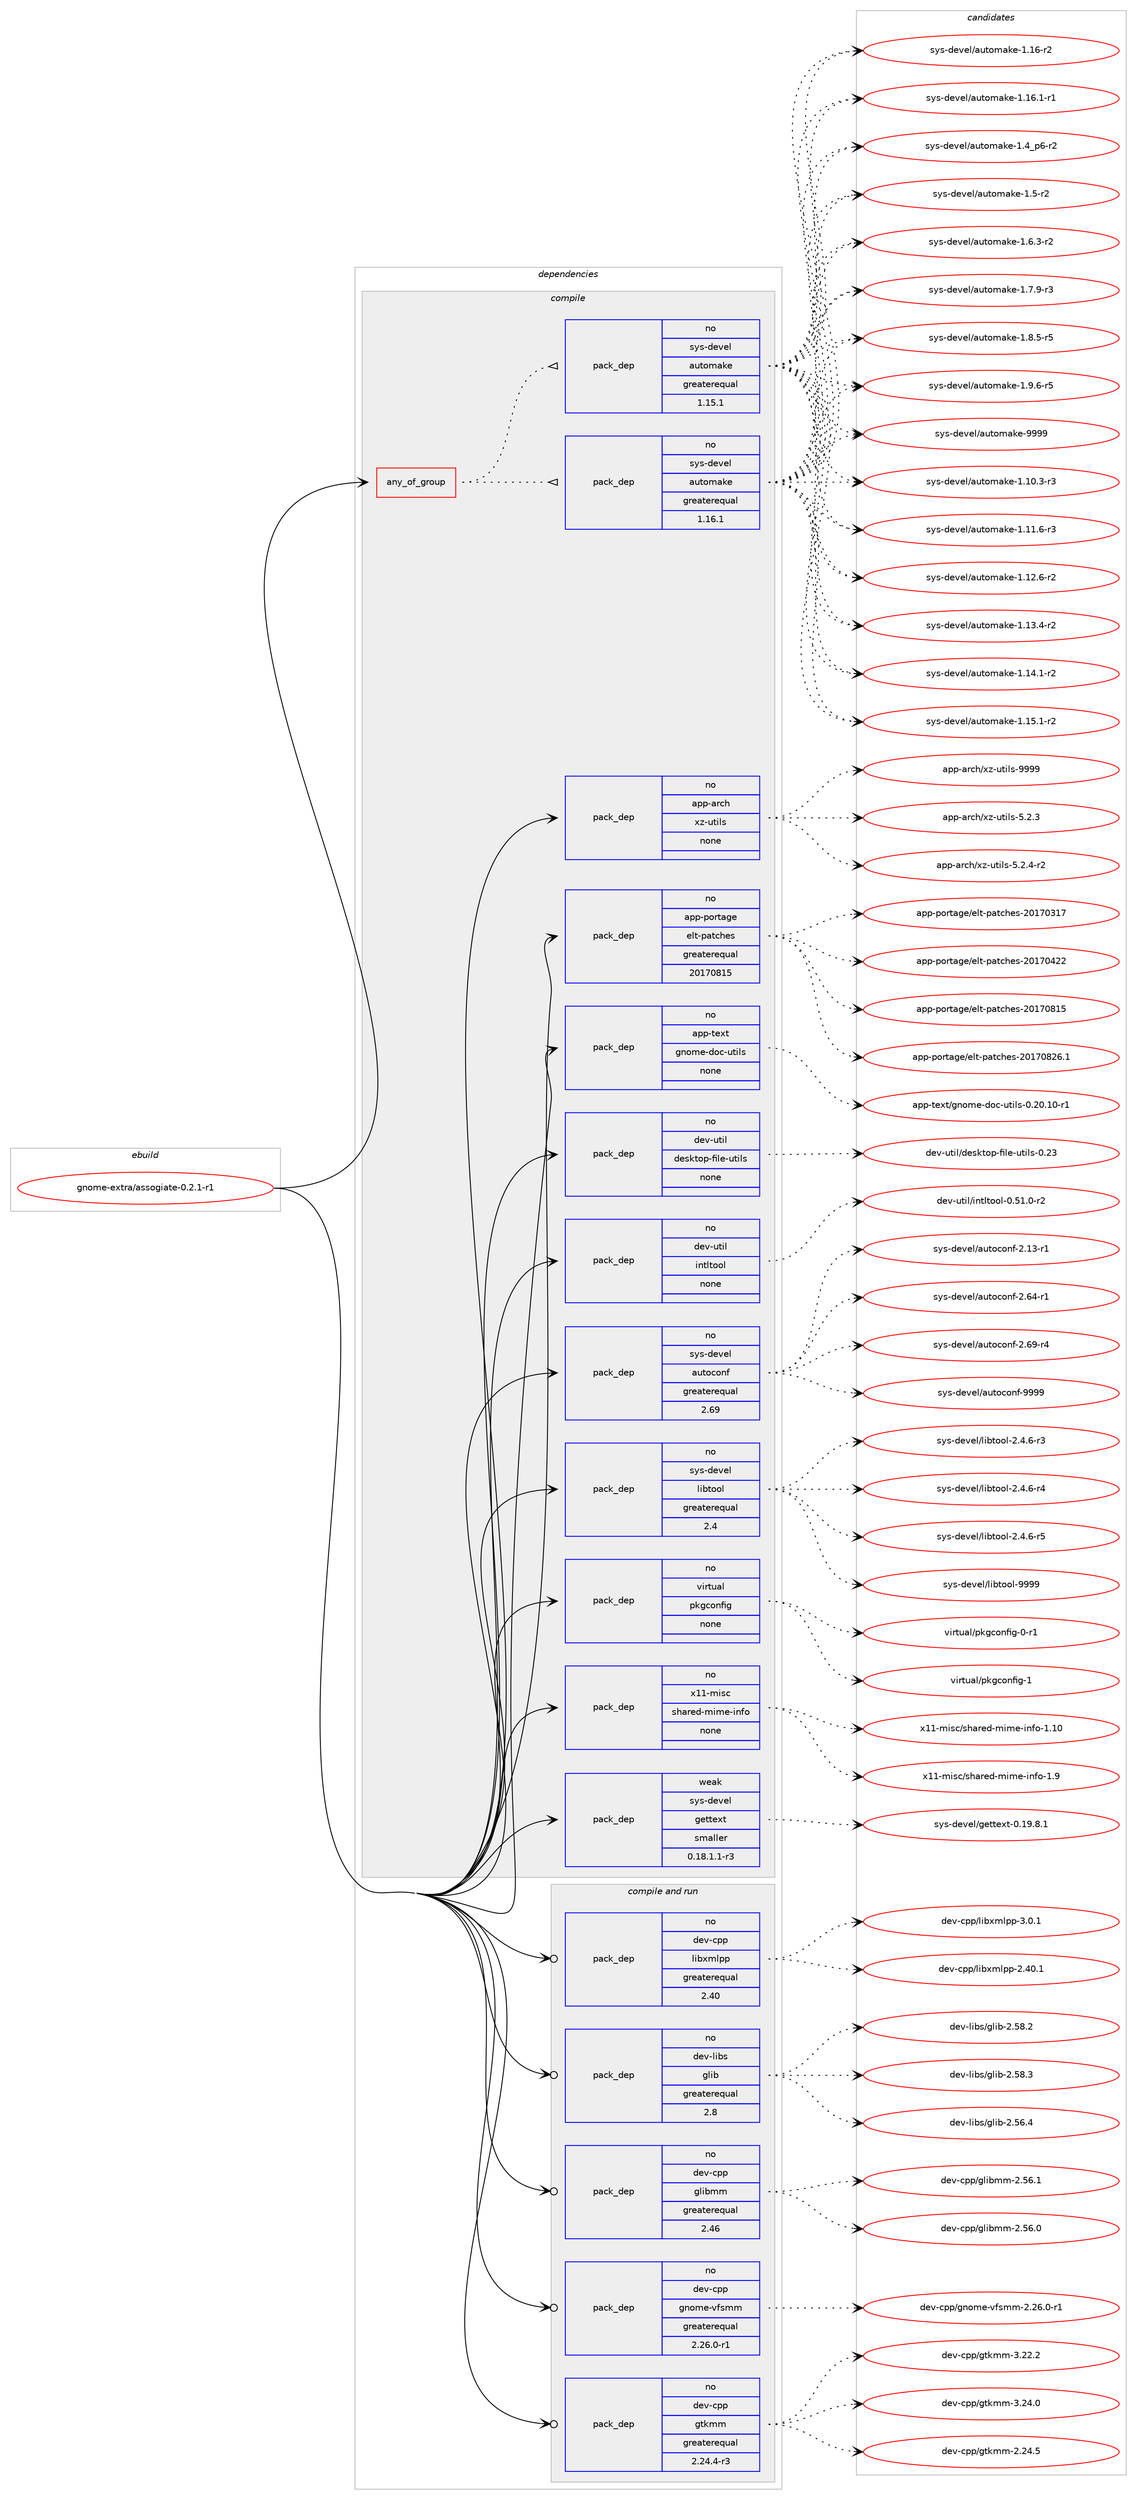 digraph prolog {

# *************
# Graph options
# *************

newrank=true;
concentrate=true;
compound=true;
graph [rankdir=LR,fontname=Helvetica,fontsize=10,ranksep=1.5];#, ranksep=2.5, nodesep=0.2];
edge  [arrowhead=vee];
node  [fontname=Helvetica,fontsize=10];

# **********
# The ebuild
# **********

subgraph cluster_leftcol {
color=gray;
rank=same;
label=<<i>ebuild</i>>;
id [label="gnome-extra/assogiate-0.2.1-r1", color=red, width=4, href="../gnome-extra/assogiate-0.2.1-r1.svg"];
}

# ****************
# The dependencies
# ****************

subgraph cluster_midcol {
color=gray;
label=<<i>dependencies</i>>;
subgraph cluster_compile {
fillcolor="#eeeeee";
style=filled;
label=<<i>compile</i>>;
subgraph any23561 {
dependency1564986 [label=<<TABLE BORDER="0" CELLBORDER="1" CELLSPACING="0" CELLPADDING="4"><TR><TD CELLPADDING="10">any_of_group</TD></TR></TABLE>>, shape=none, color=red];subgraph pack1113081 {
dependency1564987 [label=<<TABLE BORDER="0" CELLBORDER="1" CELLSPACING="0" CELLPADDING="4" WIDTH="220"><TR><TD ROWSPAN="6" CELLPADDING="30">pack_dep</TD></TR><TR><TD WIDTH="110">no</TD></TR><TR><TD>sys-devel</TD></TR><TR><TD>automake</TD></TR><TR><TD>greaterequal</TD></TR><TR><TD>1.16.1</TD></TR></TABLE>>, shape=none, color=blue];
}
dependency1564986:e -> dependency1564987:w [weight=20,style="dotted",arrowhead="oinv"];
subgraph pack1113082 {
dependency1564988 [label=<<TABLE BORDER="0" CELLBORDER="1" CELLSPACING="0" CELLPADDING="4" WIDTH="220"><TR><TD ROWSPAN="6" CELLPADDING="30">pack_dep</TD></TR><TR><TD WIDTH="110">no</TD></TR><TR><TD>sys-devel</TD></TR><TR><TD>automake</TD></TR><TR><TD>greaterequal</TD></TR><TR><TD>1.15.1</TD></TR></TABLE>>, shape=none, color=blue];
}
dependency1564986:e -> dependency1564988:w [weight=20,style="dotted",arrowhead="oinv"];
}
id:e -> dependency1564986:w [weight=20,style="solid",arrowhead="vee"];
subgraph pack1113083 {
dependency1564989 [label=<<TABLE BORDER="0" CELLBORDER="1" CELLSPACING="0" CELLPADDING="4" WIDTH="220"><TR><TD ROWSPAN="6" CELLPADDING="30">pack_dep</TD></TR><TR><TD WIDTH="110">no</TD></TR><TR><TD>app-arch</TD></TR><TR><TD>xz-utils</TD></TR><TR><TD>none</TD></TR><TR><TD></TD></TR></TABLE>>, shape=none, color=blue];
}
id:e -> dependency1564989:w [weight=20,style="solid",arrowhead="vee"];
subgraph pack1113084 {
dependency1564990 [label=<<TABLE BORDER="0" CELLBORDER="1" CELLSPACING="0" CELLPADDING="4" WIDTH="220"><TR><TD ROWSPAN="6" CELLPADDING="30">pack_dep</TD></TR><TR><TD WIDTH="110">no</TD></TR><TR><TD>app-portage</TD></TR><TR><TD>elt-patches</TD></TR><TR><TD>greaterequal</TD></TR><TR><TD>20170815</TD></TR></TABLE>>, shape=none, color=blue];
}
id:e -> dependency1564990:w [weight=20,style="solid",arrowhead="vee"];
subgraph pack1113085 {
dependency1564991 [label=<<TABLE BORDER="0" CELLBORDER="1" CELLSPACING="0" CELLPADDING="4" WIDTH="220"><TR><TD ROWSPAN="6" CELLPADDING="30">pack_dep</TD></TR><TR><TD WIDTH="110">no</TD></TR><TR><TD>app-text</TD></TR><TR><TD>gnome-doc-utils</TD></TR><TR><TD>none</TD></TR><TR><TD></TD></TR></TABLE>>, shape=none, color=blue];
}
id:e -> dependency1564991:w [weight=20,style="solid",arrowhead="vee"];
subgraph pack1113086 {
dependency1564992 [label=<<TABLE BORDER="0" CELLBORDER="1" CELLSPACING="0" CELLPADDING="4" WIDTH="220"><TR><TD ROWSPAN="6" CELLPADDING="30">pack_dep</TD></TR><TR><TD WIDTH="110">no</TD></TR><TR><TD>dev-util</TD></TR><TR><TD>desktop-file-utils</TD></TR><TR><TD>none</TD></TR><TR><TD></TD></TR></TABLE>>, shape=none, color=blue];
}
id:e -> dependency1564992:w [weight=20,style="solid",arrowhead="vee"];
subgraph pack1113087 {
dependency1564993 [label=<<TABLE BORDER="0" CELLBORDER="1" CELLSPACING="0" CELLPADDING="4" WIDTH="220"><TR><TD ROWSPAN="6" CELLPADDING="30">pack_dep</TD></TR><TR><TD WIDTH="110">no</TD></TR><TR><TD>dev-util</TD></TR><TR><TD>intltool</TD></TR><TR><TD>none</TD></TR><TR><TD></TD></TR></TABLE>>, shape=none, color=blue];
}
id:e -> dependency1564993:w [weight=20,style="solid",arrowhead="vee"];
subgraph pack1113088 {
dependency1564994 [label=<<TABLE BORDER="0" CELLBORDER="1" CELLSPACING="0" CELLPADDING="4" WIDTH="220"><TR><TD ROWSPAN="6" CELLPADDING="30">pack_dep</TD></TR><TR><TD WIDTH="110">no</TD></TR><TR><TD>sys-devel</TD></TR><TR><TD>autoconf</TD></TR><TR><TD>greaterequal</TD></TR><TR><TD>2.69</TD></TR></TABLE>>, shape=none, color=blue];
}
id:e -> dependency1564994:w [weight=20,style="solid",arrowhead="vee"];
subgraph pack1113089 {
dependency1564995 [label=<<TABLE BORDER="0" CELLBORDER="1" CELLSPACING="0" CELLPADDING="4" WIDTH="220"><TR><TD ROWSPAN="6" CELLPADDING="30">pack_dep</TD></TR><TR><TD WIDTH="110">no</TD></TR><TR><TD>sys-devel</TD></TR><TR><TD>libtool</TD></TR><TR><TD>greaterequal</TD></TR><TR><TD>2.4</TD></TR></TABLE>>, shape=none, color=blue];
}
id:e -> dependency1564995:w [weight=20,style="solid",arrowhead="vee"];
subgraph pack1113090 {
dependency1564996 [label=<<TABLE BORDER="0" CELLBORDER="1" CELLSPACING="0" CELLPADDING="4" WIDTH="220"><TR><TD ROWSPAN="6" CELLPADDING="30">pack_dep</TD></TR><TR><TD WIDTH="110">no</TD></TR><TR><TD>virtual</TD></TR><TR><TD>pkgconfig</TD></TR><TR><TD>none</TD></TR><TR><TD></TD></TR></TABLE>>, shape=none, color=blue];
}
id:e -> dependency1564996:w [weight=20,style="solid",arrowhead="vee"];
subgraph pack1113091 {
dependency1564997 [label=<<TABLE BORDER="0" CELLBORDER="1" CELLSPACING="0" CELLPADDING="4" WIDTH="220"><TR><TD ROWSPAN="6" CELLPADDING="30">pack_dep</TD></TR><TR><TD WIDTH="110">no</TD></TR><TR><TD>x11-misc</TD></TR><TR><TD>shared-mime-info</TD></TR><TR><TD>none</TD></TR><TR><TD></TD></TR></TABLE>>, shape=none, color=blue];
}
id:e -> dependency1564997:w [weight=20,style="solid",arrowhead="vee"];
subgraph pack1113092 {
dependency1564998 [label=<<TABLE BORDER="0" CELLBORDER="1" CELLSPACING="0" CELLPADDING="4" WIDTH="220"><TR><TD ROWSPAN="6" CELLPADDING="30">pack_dep</TD></TR><TR><TD WIDTH="110">weak</TD></TR><TR><TD>sys-devel</TD></TR><TR><TD>gettext</TD></TR><TR><TD>smaller</TD></TR><TR><TD>0.18.1.1-r3</TD></TR></TABLE>>, shape=none, color=blue];
}
id:e -> dependency1564998:w [weight=20,style="solid",arrowhead="vee"];
}
subgraph cluster_compileandrun {
fillcolor="#eeeeee";
style=filled;
label=<<i>compile and run</i>>;
subgraph pack1113093 {
dependency1564999 [label=<<TABLE BORDER="0" CELLBORDER="1" CELLSPACING="0" CELLPADDING="4" WIDTH="220"><TR><TD ROWSPAN="6" CELLPADDING="30">pack_dep</TD></TR><TR><TD WIDTH="110">no</TD></TR><TR><TD>dev-cpp</TD></TR><TR><TD>glibmm</TD></TR><TR><TD>greaterequal</TD></TR><TR><TD>2.46</TD></TR></TABLE>>, shape=none, color=blue];
}
id:e -> dependency1564999:w [weight=20,style="solid",arrowhead="odotvee"];
subgraph pack1113094 {
dependency1565000 [label=<<TABLE BORDER="0" CELLBORDER="1" CELLSPACING="0" CELLPADDING="4" WIDTH="220"><TR><TD ROWSPAN="6" CELLPADDING="30">pack_dep</TD></TR><TR><TD WIDTH="110">no</TD></TR><TR><TD>dev-cpp</TD></TR><TR><TD>gnome-vfsmm</TD></TR><TR><TD>greaterequal</TD></TR><TR><TD>2.26.0-r1</TD></TR></TABLE>>, shape=none, color=blue];
}
id:e -> dependency1565000:w [weight=20,style="solid",arrowhead="odotvee"];
subgraph pack1113095 {
dependency1565001 [label=<<TABLE BORDER="0" CELLBORDER="1" CELLSPACING="0" CELLPADDING="4" WIDTH="220"><TR><TD ROWSPAN="6" CELLPADDING="30">pack_dep</TD></TR><TR><TD WIDTH="110">no</TD></TR><TR><TD>dev-cpp</TD></TR><TR><TD>gtkmm</TD></TR><TR><TD>greaterequal</TD></TR><TR><TD>2.24.4-r3</TD></TR></TABLE>>, shape=none, color=blue];
}
id:e -> dependency1565001:w [weight=20,style="solid",arrowhead="odotvee"];
subgraph pack1113096 {
dependency1565002 [label=<<TABLE BORDER="0" CELLBORDER="1" CELLSPACING="0" CELLPADDING="4" WIDTH="220"><TR><TD ROWSPAN="6" CELLPADDING="30">pack_dep</TD></TR><TR><TD WIDTH="110">no</TD></TR><TR><TD>dev-cpp</TD></TR><TR><TD>libxmlpp</TD></TR><TR><TD>greaterequal</TD></TR><TR><TD>2.40</TD></TR></TABLE>>, shape=none, color=blue];
}
id:e -> dependency1565002:w [weight=20,style="solid",arrowhead="odotvee"];
subgraph pack1113097 {
dependency1565003 [label=<<TABLE BORDER="0" CELLBORDER="1" CELLSPACING="0" CELLPADDING="4" WIDTH="220"><TR><TD ROWSPAN="6" CELLPADDING="30">pack_dep</TD></TR><TR><TD WIDTH="110">no</TD></TR><TR><TD>dev-libs</TD></TR><TR><TD>glib</TD></TR><TR><TD>greaterequal</TD></TR><TR><TD>2.8</TD></TR></TABLE>>, shape=none, color=blue];
}
id:e -> dependency1565003:w [weight=20,style="solid",arrowhead="odotvee"];
}
subgraph cluster_run {
fillcolor="#eeeeee";
style=filled;
label=<<i>run</i>>;
}
}

# **************
# The candidates
# **************

subgraph cluster_choices {
rank=same;
color=gray;
label=<<i>candidates</i>>;

subgraph choice1113081 {
color=black;
nodesep=1;
choice11512111545100101118101108479711711611110997107101454946494846514511451 [label="sys-devel/automake-1.10.3-r3", color=red, width=4,href="../sys-devel/automake-1.10.3-r3.svg"];
choice11512111545100101118101108479711711611110997107101454946494946544511451 [label="sys-devel/automake-1.11.6-r3", color=red, width=4,href="../sys-devel/automake-1.11.6-r3.svg"];
choice11512111545100101118101108479711711611110997107101454946495046544511450 [label="sys-devel/automake-1.12.6-r2", color=red, width=4,href="../sys-devel/automake-1.12.6-r2.svg"];
choice11512111545100101118101108479711711611110997107101454946495146524511450 [label="sys-devel/automake-1.13.4-r2", color=red, width=4,href="../sys-devel/automake-1.13.4-r2.svg"];
choice11512111545100101118101108479711711611110997107101454946495246494511450 [label="sys-devel/automake-1.14.1-r2", color=red, width=4,href="../sys-devel/automake-1.14.1-r2.svg"];
choice11512111545100101118101108479711711611110997107101454946495346494511450 [label="sys-devel/automake-1.15.1-r2", color=red, width=4,href="../sys-devel/automake-1.15.1-r2.svg"];
choice1151211154510010111810110847971171161111099710710145494649544511450 [label="sys-devel/automake-1.16-r2", color=red, width=4,href="../sys-devel/automake-1.16-r2.svg"];
choice11512111545100101118101108479711711611110997107101454946495446494511449 [label="sys-devel/automake-1.16.1-r1", color=red, width=4,href="../sys-devel/automake-1.16.1-r1.svg"];
choice115121115451001011181011084797117116111109971071014549465295112544511450 [label="sys-devel/automake-1.4_p6-r2", color=red, width=4,href="../sys-devel/automake-1.4_p6-r2.svg"];
choice11512111545100101118101108479711711611110997107101454946534511450 [label="sys-devel/automake-1.5-r2", color=red, width=4,href="../sys-devel/automake-1.5-r2.svg"];
choice115121115451001011181011084797117116111109971071014549465446514511450 [label="sys-devel/automake-1.6.3-r2", color=red, width=4,href="../sys-devel/automake-1.6.3-r2.svg"];
choice115121115451001011181011084797117116111109971071014549465546574511451 [label="sys-devel/automake-1.7.9-r3", color=red, width=4,href="../sys-devel/automake-1.7.9-r3.svg"];
choice115121115451001011181011084797117116111109971071014549465646534511453 [label="sys-devel/automake-1.8.5-r5", color=red, width=4,href="../sys-devel/automake-1.8.5-r5.svg"];
choice115121115451001011181011084797117116111109971071014549465746544511453 [label="sys-devel/automake-1.9.6-r5", color=red, width=4,href="../sys-devel/automake-1.9.6-r5.svg"];
choice115121115451001011181011084797117116111109971071014557575757 [label="sys-devel/automake-9999", color=red, width=4,href="../sys-devel/automake-9999.svg"];
dependency1564987:e -> choice11512111545100101118101108479711711611110997107101454946494846514511451:w [style=dotted,weight="100"];
dependency1564987:e -> choice11512111545100101118101108479711711611110997107101454946494946544511451:w [style=dotted,weight="100"];
dependency1564987:e -> choice11512111545100101118101108479711711611110997107101454946495046544511450:w [style=dotted,weight="100"];
dependency1564987:e -> choice11512111545100101118101108479711711611110997107101454946495146524511450:w [style=dotted,weight="100"];
dependency1564987:e -> choice11512111545100101118101108479711711611110997107101454946495246494511450:w [style=dotted,weight="100"];
dependency1564987:e -> choice11512111545100101118101108479711711611110997107101454946495346494511450:w [style=dotted,weight="100"];
dependency1564987:e -> choice1151211154510010111810110847971171161111099710710145494649544511450:w [style=dotted,weight="100"];
dependency1564987:e -> choice11512111545100101118101108479711711611110997107101454946495446494511449:w [style=dotted,weight="100"];
dependency1564987:e -> choice115121115451001011181011084797117116111109971071014549465295112544511450:w [style=dotted,weight="100"];
dependency1564987:e -> choice11512111545100101118101108479711711611110997107101454946534511450:w [style=dotted,weight="100"];
dependency1564987:e -> choice115121115451001011181011084797117116111109971071014549465446514511450:w [style=dotted,weight="100"];
dependency1564987:e -> choice115121115451001011181011084797117116111109971071014549465546574511451:w [style=dotted,weight="100"];
dependency1564987:e -> choice115121115451001011181011084797117116111109971071014549465646534511453:w [style=dotted,weight="100"];
dependency1564987:e -> choice115121115451001011181011084797117116111109971071014549465746544511453:w [style=dotted,weight="100"];
dependency1564987:e -> choice115121115451001011181011084797117116111109971071014557575757:w [style=dotted,weight="100"];
}
subgraph choice1113082 {
color=black;
nodesep=1;
choice11512111545100101118101108479711711611110997107101454946494846514511451 [label="sys-devel/automake-1.10.3-r3", color=red, width=4,href="../sys-devel/automake-1.10.3-r3.svg"];
choice11512111545100101118101108479711711611110997107101454946494946544511451 [label="sys-devel/automake-1.11.6-r3", color=red, width=4,href="../sys-devel/automake-1.11.6-r3.svg"];
choice11512111545100101118101108479711711611110997107101454946495046544511450 [label="sys-devel/automake-1.12.6-r2", color=red, width=4,href="../sys-devel/automake-1.12.6-r2.svg"];
choice11512111545100101118101108479711711611110997107101454946495146524511450 [label="sys-devel/automake-1.13.4-r2", color=red, width=4,href="../sys-devel/automake-1.13.4-r2.svg"];
choice11512111545100101118101108479711711611110997107101454946495246494511450 [label="sys-devel/automake-1.14.1-r2", color=red, width=4,href="../sys-devel/automake-1.14.1-r2.svg"];
choice11512111545100101118101108479711711611110997107101454946495346494511450 [label="sys-devel/automake-1.15.1-r2", color=red, width=4,href="../sys-devel/automake-1.15.1-r2.svg"];
choice1151211154510010111810110847971171161111099710710145494649544511450 [label="sys-devel/automake-1.16-r2", color=red, width=4,href="../sys-devel/automake-1.16-r2.svg"];
choice11512111545100101118101108479711711611110997107101454946495446494511449 [label="sys-devel/automake-1.16.1-r1", color=red, width=4,href="../sys-devel/automake-1.16.1-r1.svg"];
choice115121115451001011181011084797117116111109971071014549465295112544511450 [label="sys-devel/automake-1.4_p6-r2", color=red, width=4,href="../sys-devel/automake-1.4_p6-r2.svg"];
choice11512111545100101118101108479711711611110997107101454946534511450 [label="sys-devel/automake-1.5-r2", color=red, width=4,href="../sys-devel/automake-1.5-r2.svg"];
choice115121115451001011181011084797117116111109971071014549465446514511450 [label="sys-devel/automake-1.6.3-r2", color=red, width=4,href="../sys-devel/automake-1.6.3-r2.svg"];
choice115121115451001011181011084797117116111109971071014549465546574511451 [label="sys-devel/automake-1.7.9-r3", color=red, width=4,href="../sys-devel/automake-1.7.9-r3.svg"];
choice115121115451001011181011084797117116111109971071014549465646534511453 [label="sys-devel/automake-1.8.5-r5", color=red, width=4,href="../sys-devel/automake-1.8.5-r5.svg"];
choice115121115451001011181011084797117116111109971071014549465746544511453 [label="sys-devel/automake-1.9.6-r5", color=red, width=4,href="../sys-devel/automake-1.9.6-r5.svg"];
choice115121115451001011181011084797117116111109971071014557575757 [label="sys-devel/automake-9999", color=red, width=4,href="../sys-devel/automake-9999.svg"];
dependency1564988:e -> choice11512111545100101118101108479711711611110997107101454946494846514511451:w [style=dotted,weight="100"];
dependency1564988:e -> choice11512111545100101118101108479711711611110997107101454946494946544511451:w [style=dotted,weight="100"];
dependency1564988:e -> choice11512111545100101118101108479711711611110997107101454946495046544511450:w [style=dotted,weight="100"];
dependency1564988:e -> choice11512111545100101118101108479711711611110997107101454946495146524511450:w [style=dotted,weight="100"];
dependency1564988:e -> choice11512111545100101118101108479711711611110997107101454946495246494511450:w [style=dotted,weight="100"];
dependency1564988:e -> choice11512111545100101118101108479711711611110997107101454946495346494511450:w [style=dotted,weight="100"];
dependency1564988:e -> choice1151211154510010111810110847971171161111099710710145494649544511450:w [style=dotted,weight="100"];
dependency1564988:e -> choice11512111545100101118101108479711711611110997107101454946495446494511449:w [style=dotted,weight="100"];
dependency1564988:e -> choice115121115451001011181011084797117116111109971071014549465295112544511450:w [style=dotted,weight="100"];
dependency1564988:e -> choice11512111545100101118101108479711711611110997107101454946534511450:w [style=dotted,weight="100"];
dependency1564988:e -> choice115121115451001011181011084797117116111109971071014549465446514511450:w [style=dotted,weight="100"];
dependency1564988:e -> choice115121115451001011181011084797117116111109971071014549465546574511451:w [style=dotted,weight="100"];
dependency1564988:e -> choice115121115451001011181011084797117116111109971071014549465646534511453:w [style=dotted,weight="100"];
dependency1564988:e -> choice115121115451001011181011084797117116111109971071014549465746544511453:w [style=dotted,weight="100"];
dependency1564988:e -> choice115121115451001011181011084797117116111109971071014557575757:w [style=dotted,weight="100"];
}
subgraph choice1113083 {
color=black;
nodesep=1;
choice971121124597114991044712012245117116105108115455346504651 [label="app-arch/xz-utils-5.2.3", color=red, width=4,href="../app-arch/xz-utils-5.2.3.svg"];
choice9711211245971149910447120122451171161051081154553465046524511450 [label="app-arch/xz-utils-5.2.4-r2", color=red, width=4,href="../app-arch/xz-utils-5.2.4-r2.svg"];
choice9711211245971149910447120122451171161051081154557575757 [label="app-arch/xz-utils-9999", color=red, width=4,href="../app-arch/xz-utils-9999.svg"];
dependency1564989:e -> choice971121124597114991044712012245117116105108115455346504651:w [style=dotted,weight="100"];
dependency1564989:e -> choice9711211245971149910447120122451171161051081154553465046524511450:w [style=dotted,weight="100"];
dependency1564989:e -> choice9711211245971149910447120122451171161051081154557575757:w [style=dotted,weight="100"];
}
subgraph choice1113084 {
color=black;
nodesep=1;
choice97112112451121111141169710310147101108116451129711699104101115455048495548514955 [label="app-portage/elt-patches-20170317", color=red, width=4,href="../app-portage/elt-patches-20170317.svg"];
choice97112112451121111141169710310147101108116451129711699104101115455048495548525050 [label="app-portage/elt-patches-20170422", color=red, width=4,href="../app-portage/elt-patches-20170422.svg"];
choice97112112451121111141169710310147101108116451129711699104101115455048495548564953 [label="app-portage/elt-patches-20170815", color=red, width=4,href="../app-portage/elt-patches-20170815.svg"];
choice971121124511211111411697103101471011081164511297116991041011154550484955485650544649 [label="app-portage/elt-patches-20170826.1", color=red, width=4,href="../app-portage/elt-patches-20170826.1.svg"];
dependency1564990:e -> choice97112112451121111141169710310147101108116451129711699104101115455048495548514955:w [style=dotted,weight="100"];
dependency1564990:e -> choice97112112451121111141169710310147101108116451129711699104101115455048495548525050:w [style=dotted,weight="100"];
dependency1564990:e -> choice97112112451121111141169710310147101108116451129711699104101115455048495548564953:w [style=dotted,weight="100"];
dependency1564990:e -> choice971121124511211111411697103101471011081164511297116991041011154550484955485650544649:w [style=dotted,weight="100"];
}
subgraph choice1113085 {
color=black;
nodesep=1;
choice97112112451161011201164710311011110910145100111994511711610510811545484650484649484511449 [label="app-text/gnome-doc-utils-0.20.10-r1", color=red, width=4,href="../app-text/gnome-doc-utils-0.20.10-r1.svg"];
dependency1564991:e -> choice97112112451161011201164710311011110910145100111994511711610510811545484650484649484511449:w [style=dotted,weight="100"];
}
subgraph choice1113086 {
color=black;
nodesep=1;
choice100101118451171161051084710010111510711611111245102105108101451171161051081154548465051 [label="dev-util/desktop-file-utils-0.23", color=red, width=4,href="../dev-util/desktop-file-utils-0.23.svg"];
dependency1564992:e -> choice100101118451171161051084710010111510711611111245102105108101451171161051081154548465051:w [style=dotted,weight="100"];
}
subgraph choice1113087 {
color=black;
nodesep=1;
choice1001011184511711610510847105110116108116111111108454846534946484511450 [label="dev-util/intltool-0.51.0-r2", color=red, width=4,href="../dev-util/intltool-0.51.0-r2.svg"];
dependency1564993:e -> choice1001011184511711610510847105110116108116111111108454846534946484511450:w [style=dotted,weight="100"];
}
subgraph choice1113088 {
color=black;
nodesep=1;
choice1151211154510010111810110847971171161119911111010245504649514511449 [label="sys-devel/autoconf-2.13-r1", color=red, width=4,href="../sys-devel/autoconf-2.13-r1.svg"];
choice1151211154510010111810110847971171161119911111010245504654524511449 [label="sys-devel/autoconf-2.64-r1", color=red, width=4,href="../sys-devel/autoconf-2.64-r1.svg"];
choice1151211154510010111810110847971171161119911111010245504654574511452 [label="sys-devel/autoconf-2.69-r4", color=red, width=4,href="../sys-devel/autoconf-2.69-r4.svg"];
choice115121115451001011181011084797117116111991111101024557575757 [label="sys-devel/autoconf-9999", color=red, width=4,href="../sys-devel/autoconf-9999.svg"];
dependency1564994:e -> choice1151211154510010111810110847971171161119911111010245504649514511449:w [style=dotted,weight="100"];
dependency1564994:e -> choice1151211154510010111810110847971171161119911111010245504654524511449:w [style=dotted,weight="100"];
dependency1564994:e -> choice1151211154510010111810110847971171161119911111010245504654574511452:w [style=dotted,weight="100"];
dependency1564994:e -> choice115121115451001011181011084797117116111991111101024557575757:w [style=dotted,weight="100"];
}
subgraph choice1113089 {
color=black;
nodesep=1;
choice1151211154510010111810110847108105981161111111084550465246544511451 [label="sys-devel/libtool-2.4.6-r3", color=red, width=4,href="../sys-devel/libtool-2.4.6-r3.svg"];
choice1151211154510010111810110847108105981161111111084550465246544511452 [label="sys-devel/libtool-2.4.6-r4", color=red, width=4,href="../sys-devel/libtool-2.4.6-r4.svg"];
choice1151211154510010111810110847108105981161111111084550465246544511453 [label="sys-devel/libtool-2.4.6-r5", color=red, width=4,href="../sys-devel/libtool-2.4.6-r5.svg"];
choice1151211154510010111810110847108105981161111111084557575757 [label="sys-devel/libtool-9999", color=red, width=4,href="../sys-devel/libtool-9999.svg"];
dependency1564995:e -> choice1151211154510010111810110847108105981161111111084550465246544511451:w [style=dotted,weight="100"];
dependency1564995:e -> choice1151211154510010111810110847108105981161111111084550465246544511452:w [style=dotted,weight="100"];
dependency1564995:e -> choice1151211154510010111810110847108105981161111111084550465246544511453:w [style=dotted,weight="100"];
dependency1564995:e -> choice1151211154510010111810110847108105981161111111084557575757:w [style=dotted,weight="100"];
}
subgraph choice1113090 {
color=black;
nodesep=1;
choice11810511411611797108471121071039911111010210510345484511449 [label="virtual/pkgconfig-0-r1", color=red, width=4,href="../virtual/pkgconfig-0-r1.svg"];
choice1181051141161179710847112107103991111101021051034549 [label="virtual/pkgconfig-1", color=red, width=4,href="../virtual/pkgconfig-1.svg"];
dependency1564996:e -> choice11810511411611797108471121071039911111010210510345484511449:w [style=dotted,weight="100"];
dependency1564996:e -> choice1181051141161179710847112107103991111101021051034549:w [style=dotted,weight="100"];
}
subgraph choice1113091 {
color=black;
nodesep=1;
choice12049494510910511599471151049711410110045109105109101451051101021114549464948 [label="x11-misc/shared-mime-info-1.10", color=red, width=4,href="../x11-misc/shared-mime-info-1.10.svg"];
choice120494945109105115994711510497114101100451091051091014510511010211145494657 [label="x11-misc/shared-mime-info-1.9", color=red, width=4,href="../x11-misc/shared-mime-info-1.9.svg"];
dependency1564997:e -> choice12049494510910511599471151049711410110045109105109101451051101021114549464948:w [style=dotted,weight="100"];
dependency1564997:e -> choice120494945109105115994711510497114101100451091051091014510511010211145494657:w [style=dotted,weight="100"];
}
subgraph choice1113092 {
color=black;
nodesep=1;
choice1151211154510010111810110847103101116116101120116454846495746564649 [label="sys-devel/gettext-0.19.8.1", color=red, width=4,href="../sys-devel/gettext-0.19.8.1.svg"];
dependency1564998:e -> choice1151211154510010111810110847103101116116101120116454846495746564649:w [style=dotted,weight="100"];
}
subgraph choice1113093 {
color=black;
nodesep=1;
choice1001011184599112112471031081059810910945504653544648 [label="dev-cpp/glibmm-2.56.0", color=red, width=4,href="../dev-cpp/glibmm-2.56.0.svg"];
choice1001011184599112112471031081059810910945504653544649 [label="dev-cpp/glibmm-2.56.1", color=red, width=4,href="../dev-cpp/glibmm-2.56.1.svg"];
dependency1564999:e -> choice1001011184599112112471031081059810910945504653544648:w [style=dotted,weight="100"];
dependency1564999:e -> choice1001011184599112112471031081059810910945504653544649:w [style=dotted,weight="100"];
}
subgraph choice1113094 {
color=black;
nodesep=1;
choice10010111845991121124710311011110910145118102115109109455046505446484511449 [label="dev-cpp/gnome-vfsmm-2.26.0-r1", color=red, width=4,href="../dev-cpp/gnome-vfsmm-2.26.0-r1.svg"];
dependency1565000:e -> choice10010111845991121124710311011110910145118102115109109455046505446484511449:w [style=dotted,weight="100"];
}
subgraph choice1113095 {
color=black;
nodesep=1;
choice10010111845991121124710311610710910945504650524653 [label="dev-cpp/gtkmm-2.24.5", color=red, width=4,href="../dev-cpp/gtkmm-2.24.5.svg"];
choice10010111845991121124710311610710910945514650504650 [label="dev-cpp/gtkmm-3.22.2", color=red, width=4,href="../dev-cpp/gtkmm-3.22.2.svg"];
choice10010111845991121124710311610710910945514650524648 [label="dev-cpp/gtkmm-3.24.0", color=red, width=4,href="../dev-cpp/gtkmm-3.24.0.svg"];
dependency1565001:e -> choice10010111845991121124710311610710910945504650524653:w [style=dotted,weight="100"];
dependency1565001:e -> choice10010111845991121124710311610710910945514650504650:w [style=dotted,weight="100"];
dependency1565001:e -> choice10010111845991121124710311610710910945514650524648:w [style=dotted,weight="100"];
}
subgraph choice1113096 {
color=black;
nodesep=1;
choice1001011184599112112471081059812010910811211245504652484649 [label="dev-cpp/libxmlpp-2.40.1", color=red, width=4,href="../dev-cpp/libxmlpp-2.40.1.svg"];
choice10010111845991121124710810598120109108112112455146484649 [label="dev-cpp/libxmlpp-3.0.1", color=red, width=4,href="../dev-cpp/libxmlpp-3.0.1.svg"];
dependency1565002:e -> choice1001011184599112112471081059812010910811211245504652484649:w [style=dotted,weight="100"];
dependency1565002:e -> choice10010111845991121124710810598120109108112112455146484649:w [style=dotted,weight="100"];
}
subgraph choice1113097 {
color=black;
nodesep=1;
choice1001011184510810598115471031081059845504653544652 [label="dev-libs/glib-2.56.4", color=red, width=4,href="../dev-libs/glib-2.56.4.svg"];
choice1001011184510810598115471031081059845504653564650 [label="dev-libs/glib-2.58.2", color=red, width=4,href="../dev-libs/glib-2.58.2.svg"];
choice1001011184510810598115471031081059845504653564651 [label="dev-libs/glib-2.58.3", color=red, width=4,href="../dev-libs/glib-2.58.3.svg"];
dependency1565003:e -> choice1001011184510810598115471031081059845504653544652:w [style=dotted,weight="100"];
dependency1565003:e -> choice1001011184510810598115471031081059845504653564650:w [style=dotted,weight="100"];
dependency1565003:e -> choice1001011184510810598115471031081059845504653564651:w [style=dotted,weight="100"];
}
}

}
